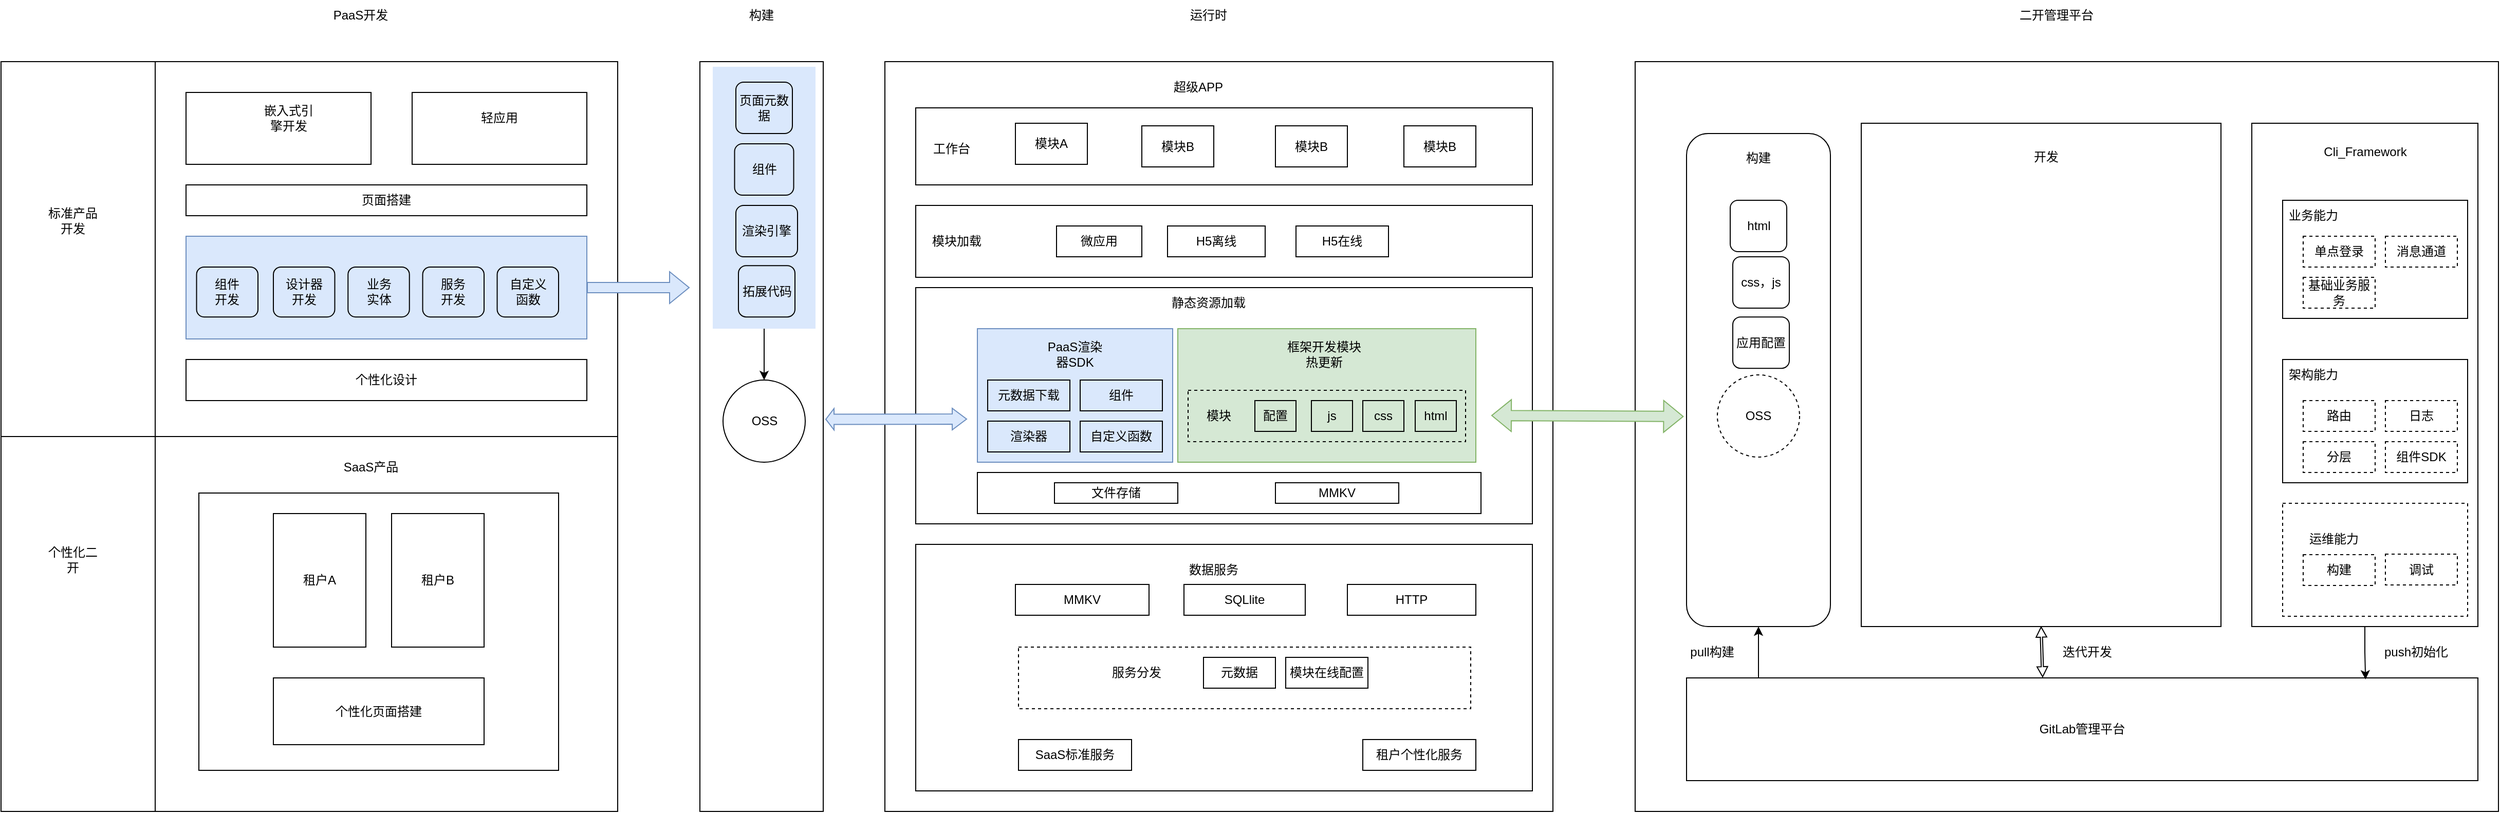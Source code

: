 <mxfile version="16.3.0" type="github">
  <diagram id="Zt27aAjr4QAj1kBU1-q1" name="Page-1">
    <mxGraphModel dx="2328" dy="1978" grid="1" gridSize="10" guides="1" tooltips="1" connect="1" arrows="1" fold="1" page="1" pageScale="1" pageWidth="827" pageHeight="1169" math="0" shadow="0">
      <root>
        <mxCell id="0" />
        <mxCell id="1" parent="0" />
        <mxCell id="z8KMi-OxLpLHsyKg0KSH-8" value="" style="rounded=0;whiteSpace=wrap;html=1;fillColor=none;" vertex="1" parent="1">
          <mxGeometry x="520" y="30" width="120" height="730" as="geometry" />
        </mxCell>
        <mxCell id="z8KMi-OxLpLHsyKg0KSH-147" value="" style="rounded=0;whiteSpace=wrap;html=1;fillColor=#dae8fc;strokeColor=none;" vertex="1" parent="1">
          <mxGeometry x="532.5" y="35" width="100" height="255" as="geometry" />
        </mxCell>
        <mxCell id="z8KMi-OxLpLHsyKg0KSH-10" value="" style="rounded=0;whiteSpace=wrap;html=1;fillColor=none;" vertex="1" parent="1">
          <mxGeometry x="700" y="30" width="650" height="730" as="geometry" />
        </mxCell>
        <mxCell id="z8KMi-OxLpLHsyKg0KSH-47" value="" style="rounded=0;whiteSpace=wrap;html=1;fillColor=none;" vertex="1" parent="1">
          <mxGeometry x="730" y="250" width="600" height="230" as="geometry" />
        </mxCell>
        <mxCell id="z8KMi-OxLpLHsyKg0KSH-82" value="" style="rounded=0;whiteSpace=wrap;html=1;fillColor=none;" vertex="1" parent="1">
          <mxGeometry x="730" y="170" width="600" height="70" as="geometry" />
        </mxCell>
        <mxCell id="z8KMi-OxLpLHsyKg0KSH-1" value="" style="rounded=0;whiteSpace=wrap;html=1;fillColor=none;" vertex="1" parent="1">
          <mxGeometry x="-160" y="30" width="600" height="730" as="geometry" />
        </mxCell>
        <mxCell id="z8KMi-OxLpLHsyKg0KSH-2" value="" style="endArrow=none;html=1;rounded=0;entryX=0;entryY=0.5;entryDx=0;entryDy=0;exitX=1;exitY=0.5;exitDx=0;exitDy=0;" edge="1" parent="1" source="z8KMi-OxLpLHsyKg0KSH-1" target="z8KMi-OxLpLHsyKg0KSH-1">
          <mxGeometry width="50" height="50" relative="1" as="geometry">
            <mxPoint x="-150" y="460" as="sourcePoint" />
            <mxPoint x="-100" y="410" as="targetPoint" />
          </mxGeometry>
        </mxCell>
        <mxCell id="z8KMi-OxLpLHsyKg0KSH-3" value="" style="endArrow=none;html=1;rounded=0;entryX=0.25;entryY=0;entryDx=0;entryDy=0;exitX=0.25;exitY=1;exitDx=0;exitDy=0;" edge="1" parent="1" source="z8KMi-OxLpLHsyKg0KSH-1" target="z8KMi-OxLpLHsyKg0KSH-1">
          <mxGeometry width="50" height="50" relative="1" as="geometry">
            <mxPoint x="-130" y="160" as="sourcePoint" />
            <mxPoint x="-80" y="110" as="targetPoint" />
          </mxGeometry>
        </mxCell>
        <mxCell id="z8KMi-OxLpLHsyKg0KSH-4" value="标准产品开发" style="text;html=1;strokeColor=none;fillColor=none;align=center;verticalAlign=middle;whiteSpace=wrap;rounded=0;" vertex="1" parent="1">
          <mxGeometry x="-120" y="170" width="60" height="30" as="geometry" />
        </mxCell>
        <mxCell id="z8KMi-OxLpLHsyKg0KSH-5" value="个性化二开" style="text;html=1;strokeColor=none;fillColor=none;align=center;verticalAlign=middle;whiteSpace=wrap;rounded=0;" vertex="1" parent="1">
          <mxGeometry x="-120" y="500" width="60" height="30" as="geometry" />
        </mxCell>
        <mxCell id="z8KMi-OxLpLHsyKg0KSH-6" value="PaaS开发" style="text;html=1;strokeColor=none;fillColor=none;align=center;verticalAlign=middle;whiteSpace=wrap;rounded=0;" vertex="1" parent="1">
          <mxGeometry x="160" y="-30" width="60" height="30" as="geometry" />
        </mxCell>
        <mxCell id="z8KMi-OxLpLHsyKg0KSH-7" value="" style="rounded=0;whiteSpace=wrap;html=1;fillColor=none;" vertex="1" parent="1">
          <mxGeometry x="20" y="60" width="180" height="70" as="geometry" />
        </mxCell>
        <mxCell id="z8KMi-OxLpLHsyKg0KSH-9" value="构建" style="text;html=1;strokeColor=none;fillColor=none;align=center;verticalAlign=middle;whiteSpace=wrap;rounded=0;" vertex="1" parent="1">
          <mxGeometry x="550" y="-30" width="60" height="30" as="geometry" />
        </mxCell>
        <mxCell id="z8KMi-OxLpLHsyKg0KSH-11" value="运行时" style="text;html=1;strokeColor=none;fillColor=none;align=center;verticalAlign=middle;whiteSpace=wrap;rounded=0;" vertex="1" parent="1">
          <mxGeometry x="985" y="-30" width="60" height="30" as="geometry" />
        </mxCell>
        <mxCell id="z8KMi-OxLpLHsyKg0KSH-12" value="嵌入式引擎开发" style="text;html=1;strokeColor=none;fillColor=none;align=center;verticalAlign=middle;whiteSpace=wrap;rounded=0;" vertex="1" parent="1">
          <mxGeometry x="90" y="70" width="60" height="30" as="geometry" />
        </mxCell>
        <mxCell id="z8KMi-OxLpLHsyKg0KSH-13" value="" style="rounded=0;whiteSpace=wrap;html=1;fillColor=none;" vertex="1" parent="1">
          <mxGeometry x="240" y="60" width="170" height="70" as="geometry" />
        </mxCell>
        <mxCell id="z8KMi-OxLpLHsyKg0KSH-14" value="轻应用" style="text;html=1;strokeColor=none;fillColor=none;align=center;verticalAlign=middle;whiteSpace=wrap;rounded=0;" vertex="1" parent="1">
          <mxGeometry x="295" y="70" width="60" height="30" as="geometry" />
        </mxCell>
        <mxCell id="z8KMi-OxLpLHsyKg0KSH-15" value="" style="rounded=0;whiteSpace=wrap;html=1;fillColor=none;" vertex="1" parent="1">
          <mxGeometry x="32.5" y="450" width="350" height="270" as="geometry" />
        </mxCell>
        <mxCell id="z8KMi-OxLpLHsyKg0KSH-16" value="SaaS产品" style="text;html=1;strokeColor=none;fillColor=none;align=center;verticalAlign=middle;whiteSpace=wrap;rounded=0;" vertex="1" parent="1">
          <mxGeometry x="170" y="410" width="60" height="30" as="geometry" />
        </mxCell>
        <mxCell id="z8KMi-OxLpLHsyKg0KSH-23" value="页面搭建" style="rounded=0;whiteSpace=wrap;html=1;fillColor=none;" vertex="1" parent="1">
          <mxGeometry x="20" y="150" width="390" height="30" as="geometry" />
        </mxCell>
        <mxCell id="z8KMi-OxLpLHsyKg0KSH-24" value="租户A" style="rounded=0;whiteSpace=wrap;html=1;fillColor=none;" vertex="1" parent="1">
          <mxGeometry x="105" y="470" width="90" height="130" as="geometry" />
        </mxCell>
        <mxCell id="z8KMi-OxLpLHsyKg0KSH-25" value="租户B" style="rounded=0;whiteSpace=wrap;html=1;fillColor=none;" vertex="1" parent="1">
          <mxGeometry x="220" y="470" width="90" height="130" as="geometry" />
        </mxCell>
        <mxCell id="z8KMi-OxLpLHsyKg0KSH-26" value="个性化页面搭建" style="rounded=0;whiteSpace=wrap;html=1;fillColor=none;" vertex="1" parent="1">
          <mxGeometry x="105" y="630" width="205" height="65" as="geometry" />
        </mxCell>
        <mxCell id="z8KMi-OxLpLHsyKg0KSH-28" value="个性化设计" style="rounded=0;whiteSpace=wrap;html=1;fillColor=none;" vertex="1" parent="1">
          <mxGeometry x="20" y="320" width="390" height="40" as="geometry" />
        </mxCell>
        <mxCell id="z8KMi-OxLpLHsyKg0KSH-29" value="页面元数据" style="rounded=1;whiteSpace=wrap;html=1;fillColor=none;" vertex="1" parent="1">
          <mxGeometry x="555" y="50" width="55" height="50" as="geometry" />
        </mxCell>
        <mxCell id="z8KMi-OxLpLHsyKg0KSH-30" value="组件" style="rounded=1;whiteSpace=wrap;html=1;fillColor=none;" vertex="1" parent="1">
          <mxGeometry x="553.75" y="110" width="57.5" height="50" as="geometry" />
        </mxCell>
        <mxCell id="z8KMi-OxLpLHsyKg0KSH-31" value="渲染引擎" style="rounded=1;whiteSpace=wrap;html=1;fillColor=none;" vertex="1" parent="1">
          <mxGeometry x="555" y="170" width="60" height="50" as="geometry" />
        </mxCell>
        <mxCell id="z8KMi-OxLpLHsyKg0KSH-17" value="" style="rounded=0;whiteSpace=wrap;html=1;fillColor=#dae8fc;strokeColor=#6c8ebf;" vertex="1" parent="1">
          <mxGeometry x="20" y="200" width="390" height="100" as="geometry" />
        </mxCell>
        <mxCell id="z8KMi-OxLpLHsyKg0KSH-18" value="组件&lt;br&gt;开发" style="rounded=1;whiteSpace=wrap;html=1;fillColor=none;" vertex="1" parent="1">
          <mxGeometry x="30.26" y="230" width="59.74" height="48.57" as="geometry" />
        </mxCell>
        <mxCell id="z8KMi-OxLpLHsyKg0KSH-32" value="设计器&lt;br&gt;开发" style="rounded=1;whiteSpace=wrap;html=1;fillColor=none;" vertex="1" parent="1">
          <mxGeometry x="105" y="230" width="59.74" height="48.57" as="geometry" />
        </mxCell>
        <mxCell id="z8KMi-OxLpLHsyKg0KSH-33" value="服务&lt;br&gt;开发" style="rounded=1;whiteSpace=wrap;html=1;fillColor=none;" vertex="1" parent="1">
          <mxGeometry x="250.26" y="230" width="59.74" height="48.57" as="geometry" />
        </mxCell>
        <mxCell id="z8KMi-OxLpLHsyKg0KSH-34" value="业务&lt;br&gt;实体" style="rounded=1;whiteSpace=wrap;html=1;fillColor=none;" vertex="1" parent="1">
          <mxGeometry x="177.63" y="230" width="59.74" height="48.57" as="geometry" />
        </mxCell>
        <mxCell id="z8KMi-OxLpLHsyKg0KSH-35" value="自定义&lt;br&gt;函数" style="rounded=1;whiteSpace=wrap;html=1;fillColor=none;" vertex="1" parent="1">
          <mxGeometry x="322.76" y="230" width="59.74" height="48.57" as="geometry" />
        </mxCell>
        <mxCell id="z8KMi-OxLpLHsyKg0KSH-36" value="拓展代码" style="rounded=1;whiteSpace=wrap;html=1;fillColor=none;" vertex="1" parent="1">
          <mxGeometry x="557.5" y="228.57" width="55" height="50" as="geometry" />
        </mxCell>
        <mxCell id="z8KMi-OxLpLHsyKg0KSH-37" value="微应用" style="rounded=0;whiteSpace=wrap;html=1;fillColor=none;" vertex="1" parent="1">
          <mxGeometry x="867" y="190" width="83" height="30" as="geometry" />
        </mxCell>
        <mxCell id="z8KMi-OxLpLHsyKg0KSH-39" value="H5在线" style="rounded=0;whiteSpace=wrap;html=1;fillColor=none;" vertex="1" parent="1">
          <mxGeometry x="1100" y="190" width="90" height="30" as="geometry" />
        </mxCell>
        <mxCell id="z8KMi-OxLpLHsyKg0KSH-41" value="H5离线" style="rounded=0;whiteSpace=wrap;html=1;fillColor=none;" vertex="1" parent="1">
          <mxGeometry x="975" y="190" width="95" height="30" as="geometry" />
        </mxCell>
        <mxCell id="z8KMi-OxLpLHsyKg0KSH-43" value="超级APP" style="text;html=1;strokeColor=none;fillColor=none;align=center;verticalAlign=middle;whiteSpace=wrap;rounded=0;" vertex="1" parent="1">
          <mxGeometry x="975" y="40" width="60" height="30" as="geometry" />
        </mxCell>
        <mxCell id="z8KMi-OxLpLHsyKg0KSH-44" value="" style="rounded=0;whiteSpace=wrap;html=1;fillColor=none;" vertex="1" parent="1">
          <mxGeometry x="730" y="75" width="600" height="75" as="geometry" />
        </mxCell>
        <mxCell id="z8KMi-OxLpLHsyKg0KSH-49" value="" style="rounded=0;whiteSpace=wrap;html=1;fillColor=none;" vertex="1" parent="1">
          <mxGeometry x="730" y="500" width="600" height="240" as="geometry" />
        </mxCell>
        <mxCell id="z8KMi-OxLpLHsyKg0KSH-51" value="静态资源加载" style="text;html=1;strokeColor=none;fillColor=none;align=center;verticalAlign=middle;whiteSpace=wrap;rounded=0;" vertex="1" parent="1">
          <mxGeometry x="970" y="250" width="90" height="29" as="geometry" />
        </mxCell>
        <mxCell id="z8KMi-OxLpLHsyKg0KSH-52" value="数据服务" style="text;html=1;strokeColor=none;fillColor=none;align=center;verticalAlign=middle;whiteSpace=wrap;rounded=0;" vertex="1" parent="1">
          <mxGeometry x="975" y="510" width="90" height="29" as="geometry" />
        </mxCell>
        <mxCell id="z8KMi-OxLpLHsyKg0KSH-54" value="" style="rounded=0;whiteSpace=wrap;html=1;fillColor=#dae8fc;strokeColor=#6c8ebf;" vertex="1" parent="1">
          <mxGeometry x="790" y="290" width="190" height="130" as="geometry" />
        </mxCell>
        <mxCell id="z8KMi-OxLpLHsyKg0KSH-55" value="PaaS渲染器SDK" style="text;html=1;strokeColor=none;fillColor=none;align=center;verticalAlign=middle;whiteSpace=wrap;rounded=0;" vertex="1" parent="1">
          <mxGeometry x="855" y="300" width="60" height="30" as="geometry" />
        </mxCell>
        <mxCell id="z8KMi-OxLpLHsyKg0KSH-56" value="元数据下载" style="rounded=0;whiteSpace=wrap;html=1;fillColor=none;" vertex="1" parent="1">
          <mxGeometry x="800" y="340" width="80" height="30" as="geometry" />
        </mxCell>
        <mxCell id="z8KMi-OxLpLHsyKg0KSH-58" value="OSS" style="ellipse;whiteSpace=wrap;html=1;aspect=fixed;fillColor=none;" vertex="1" parent="1">
          <mxGeometry x="542.5" y="340" width="80" height="80" as="geometry" />
        </mxCell>
        <mxCell id="z8KMi-OxLpLHsyKg0KSH-59" value="" style="rounded=0;whiteSpace=wrap;html=1;fillColor=none;" vertex="1" parent="1">
          <mxGeometry x="790" y="430" width="490" height="40" as="geometry" />
        </mxCell>
        <mxCell id="z8KMi-OxLpLHsyKg0KSH-60" value="文件存储" style="rounded=0;whiteSpace=wrap;html=1;fillColor=none;" vertex="1" parent="1">
          <mxGeometry x="865" y="440" width="120" height="20" as="geometry" />
        </mxCell>
        <mxCell id="z8KMi-OxLpLHsyKg0KSH-61" value="MMKV" style="rounded=0;whiteSpace=wrap;html=1;fillColor=none;" vertex="1" parent="1">
          <mxGeometry x="1080" y="440" width="120" height="20" as="geometry" />
        </mxCell>
        <mxCell id="z8KMi-OxLpLHsyKg0KSH-64" value="热更新模块管理" style="text;html=1;strokeColor=none;fillColor=none;align=center;verticalAlign=middle;whiteSpace=wrap;rounded=0;" vertex="1" parent="1">
          <mxGeometry x="1110" y="300" width="60" height="30" as="geometry" />
        </mxCell>
        <mxCell id="z8KMi-OxLpLHsyKg0KSH-65" value="组件" style="rounded=0;whiteSpace=wrap;html=1;fillColor=none;" vertex="1" parent="1">
          <mxGeometry x="890" y="340" width="80" height="30" as="geometry" />
        </mxCell>
        <mxCell id="z8KMi-OxLpLHsyKg0KSH-67" value="渲染器" style="rounded=0;whiteSpace=wrap;html=1;fillColor=none;" vertex="1" parent="1">
          <mxGeometry x="800" y="380" width="80" height="30" as="geometry" />
        </mxCell>
        <mxCell id="z8KMi-OxLpLHsyKg0KSH-68" value="自定义函数" style="rounded=0;whiteSpace=wrap;html=1;fillColor=none;" vertex="1" parent="1">
          <mxGeometry x="890" y="380" width="80" height="30" as="geometry" />
        </mxCell>
        <mxCell id="z8KMi-OxLpLHsyKg0KSH-74" value="工作台" style="text;html=1;strokeColor=none;fillColor=none;align=center;verticalAlign=middle;whiteSpace=wrap;rounded=0;" vertex="1" parent="1">
          <mxGeometry x="740" y="90" width="50" height="50" as="geometry" />
        </mxCell>
        <mxCell id="z8KMi-OxLpLHsyKg0KSH-75" value="模块A" style="rounded=0;whiteSpace=wrap;html=1;fillColor=none;" vertex="1" parent="1">
          <mxGeometry x="827" y="90" width="70" height="40" as="geometry" />
        </mxCell>
        <mxCell id="z8KMi-OxLpLHsyKg0KSH-76" value="模块B" style="rounded=0;whiteSpace=wrap;html=1;fillColor=none;" vertex="1" parent="1">
          <mxGeometry x="950" y="92.5" width="70" height="40" as="geometry" />
        </mxCell>
        <mxCell id="z8KMi-OxLpLHsyKg0KSH-77" value="模块B" style="rounded=0;whiteSpace=wrap;html=1;fillColor=none;" vertex="1" parent="1">
          <mxGeometry x="1080" y="92.5" width="70" height="40" as="geometry" />
        </mxCell>
        <mxCell id="z8KMi-OxLpLHsyKg0KSH-80" value="模块B" style="rounded=0;whiteSpace=wrap;html=1;fillColor=none;" vertex="1" parent="1">
          <mxGeometry x="1205" y="92.5" width="70" height="40" as="geometry" />
        </mxCell>
        <mxCell id="z8KMi-OxLpLHsyKg0KSH-83" value="模块加载" style="text;html=1;strokeColor=none;fillColor=none;align=center;verticalAlign=middle;whiteSpace=wrap;rounded=0;" vertex="1" parent="1">
          <mxGeometry x="740" y="190" width="60" height="30" as="geometry" />
        </mxCell>
        <mxCell id="z8KMi-OxLpLHsyKg0KSH-85" value="" style="shape=flexArrow;endArrow=classic;startArrow=classic;html=1;rounded=0;exitX=1.017;exitY=0.477;exitDx=0;exitDy=0;exitPerimeter=0;endWidth=10;endSize=4.33;startWidth=10;startSize=2.33;fillColor=#dae8fc;strokeColor=#6c8ebf;" edge="1" parent="1" source="z8KMi-OxLpLHsyKg0KSH-8">
          <mxGeometry width="100" height="100" relative="1" as="geometry">
            <mxPoint x="660" y="460" as="sourcePoint" />
            <mxPoint x="780" y="378" as="targetPoint" />
          </mxGeometry>
        </mxCell>
        <mxCell id="z8KMi-OxLpLHsyKg0KSH-63" value="" style="rounded=0;whiteSpace=wrap;html=1;fillColor=#d5e8d4;strokeColor=#82b366;" vertex="1" parent="1">
          <mxGeometry x="985" y="290" width="290" height="130" as="geometry" />
        </mxCell>
        <mxCell id="z8KMi-OxLpLHsyKg0KSH-93" value="" style="group" vertex="1" connectable="0" parent="1">
          <mxGeometry x="995" y="350" width="270" height="50" as="geometry" />
        </mxCell>
        <mxCell id="z8KMi-OxLpLHsyKg0KSH-89" value="" style="rounded=0;whiteSpace=wrap;html=1;fillColor=none;dashed=1;" vertex="1" parent="z8KMi-OxLpLHsyKg0KSH-93">
          <mxGeometry width="270" height="50" as="geometry" />
        </mxCell>
        <mxCell id="z8KMi-OxLpLHsyKg0KSH-69" value="配置" style="rounded=0;whiteSpace=wrap;html=1;fillColor=none;" vertex="1" parent="z8KMi-OxLpLHsyKg0KSH-93">
          <mxGeometry x="65" y="10" width="40" height="30" as="geometry" />
        </mxCell>
        <mxCell id="z8KMi-OxLpLHsyKg0KSH-86" value="js" style="rounded=0;whiteSpace=wrap;html=1;fillColor=none;" vertex="1" parent="z8KMi-OxLpLHsyKg0KSH-93">
          <mxGeometry x="120" y="10" width="40" height="30" as="geometry" />
        </mxCell>
        <mxCell id="z8KMi-OxLpLHsyKg0KSH-87" value="css" style="rounded=0;whiteSpace=wrap;html=1;fillColor=none;" vertex="1" parent="z8KMi-OxLpLHsyKg0KSH-93">
          <mxGeometry x="170" y="10" width="40" height="30" as="geometry" />
        </mxCell>
        <mxCell id="z8KMi-OxLpLHsyKg0KSH-88" value="html" style="rounded=0;whiteSpace=wrap;html=1;fillColor=none;" vertex="1" parent="z8KMi-OxLpLHsyKg0KSH-93">
          <mxGeometry x="221" y="10" width="40" height="30" as="geometry" />
        </mxCell>
        <mxCell id="z8KMi-OxLpLHsyKg0KSH-90" value="模块" style="text;html=1;strokeColor=none;fillColor=none;align=center;verticalAlign=middle;whiteSpace=wrap;rounded=0;" vertex="1" parent="z8KMi-OxLpLHsyKg0KSH-93">
          <mxGeometry x="15" y="10" width="30" height="30" as="geometry" />
        </mxCell>
        <mxCell id="z8KMi-OxLpLHsyKg0KSH-94" value="MMKV" style="rounded=0;whiteSpace=wrap;html=1;fillColor=none;" vertex="1" parent="1">
          <mxGeometry x="827" y="539" width="130" height="30" as="geometry" />
        </mxCell>
        <mxCell id="z8KMi-OxLpLHsyKg0KSH-96" value="SQLlite" style="rounded=0;whiteSpace=wrap;html=1;fillColor=none;" vertex="1" parent="1">
          <mxGeometry x="991" y="539" width="118" height="30" as="geometry" />
        </mxCell>
        <mxCell id="z8KMi-OxLpLHsyKg0KSH-97" value="HTTP" style="rounded=0;whiteSpace=wrap;html=1;fillColor=none;" vertex="1" parent="1">
          <mxGeometry x="1150" y="539" width="125" height="30" as="geometry" />
        </mxCell>
        <mxCell id="z8KMi-OxLpLHsyKg0KSH-98" value="" style="rounded=0;whiteSpace=wrap;html=1;dashed=1;fillColor=none;" vertex="1" parent="1">
          <mxGeometry x="830" y="600" width="440" height="60" as="geometry" />
        </mxCell>
        <mxCell id="z8KMi-OxLpLHsyKg0KSH-99" value="服务分发" style="text;html=1;strokeColor=none;fillColor=none;align=center;verticalAlign=middle;whiteSpace=wrap;rounded=0;" vertex="1" parent="1">
          <mxGeometry x="915" y="610" width="60" height="30" as="geometry" />
        </mxCell>
        <mxCell id="z8KMi-OxLpLHsyKg0KSH-100" value="元数据" style="rounded=0;whiteSpace=wrap;html=1;fillColor=none;" vertex="1" parent="1">
          <mxGeometry x="1010" y="610" width="70" height="30" as="geometry" />
        </mxCell>
        <mxCell id="z8KMi-OxLpLHsyKg0KSH-101" value="模块在线配置" style="rounded=0;whiteSpace=wrap;html=1;fillColor=none;" vertex="1" parent="1">
          <mxGeometry x="1090" y="610" width="80" height="30" as="geometry" />
        </mxCell>
        <mxCell id="z8KMi-OxLpLHsyKg0KSH-102" value="SaaS标准服务" style="rounded=0;whiteSpace=wrap;html=1;fillColor=none;" vertex="1" parent="1">
          <mxGeometry x="830" y="690" width="110" height="30" as="geometry" />
        </mxCell>
        <mxCell id="z8KMi-OxLpLHsyKg0KSH-103" value="租户个性化服务" style="rounded=0;whiteSpace=wrap;html=1;fillColor=none;" vertex="1" parent="1">
          <mxGeometry x="1165" y="690" width="110" height="30" as="geometry" />
        </mxCell>
        <mxCell id="z8KMi-OxLpLHsyKg0KSH-104" value="框架开发模块热更新" style="text;html=1;strokeColor=none;fillColor=none;align=center;verticalAlign=middle;whiteSpace=wrap;rounded=0;" vertex="1" parent="1">
          <mxGeometry x="1085" y="300" width="85" height="30" as="geometry" />
        </mxCell>
        <mxCell id="z8KMi-OxLpLHsyKg0KSH-105" value="" style="rounded=0;whiteSpace=wrap;html=1;fillColor=none;" vertex="1" parent="1">
          <mxGeometry x="1430" y="30" width="840" height="730" as="geometry" />
        </mxCell>
        <mxCell id="z8KMi-OxLpLHsyKg0KSH-107" value="" style="shape=flexArrow;endArrow=classic;startArrow=classic;html=1;rounded=0;fillColor=#d5e8d4;strokeColor=#82b366;entryX=-0.02;entryY=0.574;entryDx=0;entryDy=0;entryPerimeter=0;" edge="1" parent="1" target="z8KMi-OxLpLHsyKg0KSH-109">
          <mxGeometry width="100" height="100" relative="1" as="geometry">
            <mxPoint x="1290" y="374.5" as="sourcePoint" />
            <mxPoint x="1420" y="374.5" as="targetPoint" />
          </mxGeometry>
        </mxCell>
        <mxCell id="z8KMi-OxLpLHsyKg0KSH-109" value="" style="rounded=1;whiteSpace=wrap;html=1;fillColor=none;" vertex="1" parent="1">
          <mxGeometry x="1480" y="100" width="140" height="480" as="geometry" />
        </mxCell>
        <mxCell id="z8KMi-OxLpLHsyKg0KSH-110" value="二开管理平台" style="text;html=1;strokeColor=none;fillColor=none;align=center;verticalAlign=middle;whiteSpace=wrap;rounded=0;" vertex="1" parent="1">
          <mxGeometry x="1780" y="-30" width="120" height="30" as="geometry" />
        </mxCell>
        <mxCell id="z8KMi-OxLpLHsyKg0KSH-111" value="GitLab管理平台" style="rounded=0;whiteSpace=wrap;html=1;fillColor=none;" vertex="1" parent="1">
          <mxGeometry x="1480" y="630" width="770" height="100" as="geometry" />
        </mxCell>
        <mxCell id="z8KMi-OxLpLHsyKg0KSH-141" style="edgeStyle=orthogonalEdgeStyle;rounded=0;orthogonalLoop=1;jettySize=auto;html=1;entryX=0.858;entryY=0.015;entryDx=0;entryDy=0;entryPerimeter=0;" edge="1" parent="1" source="z8KMi-OxLpLHsyKg0KSH-112" target="z8KMi-OxLpLHsyKg0KSH-111">
          <mxGeometry relative="1" as="geometry" />
        </mxCell>
        <mxCell id="z8KMi-OxLpLHsyKg0KSH-112" value="" style="rounded=0;whiteSpace=wrap;html=1;fillColor=none;" vertex="1" parent="1">
          <mxGeometry x="2030" y="90" width="220" height="490" as="geometry" />
        </mxCell>
        <mxCell id="z8KMi-OxLpLHsyKg0KSH-113" value="Cli_Framework" style="text;html=1;strokeColor=none;fillColor=none;align=center;verticalAlign=middle;whiteSpace=wrap;rounded=0;" vertex="1" parent="1">
          <mxGeometry x="2092.5" y="100" width="95" height="35" as="geometry" />
        </mxCell>
        <mxCell id="z8KMi-OxLpLHsyKg0KSH-114" value="" style="rounded=0;whiteSpace=wrap;html=1;fillColor=none;" vertex="1" parent="1">
          <mxGeometry x="2060" y="165" width="180" height="115" as="geometry" />
        </mxCell>
        <mxCell id="z8KMi-OxLpLHsyKg0KSH-116" value="业务能力" style="text;html=1;strokeColor=none;fillColor=none;align=center;verticalAlign=middle;whiteSpace=wrap;rounded=0;" vertex="1" parent="1">
          <mxGeometry x="2060" y="165" width="60" height="30" as="geometry" />
        </mxCell>
        <mxCell id="z8KMi-OxLpLHsyKg0KSH-118" value="" style="rounded=0;whiteSpace=wrap;html=1;fillColor=none;" vertex="1" parent="1">
          <mxGeometry x="2060" y="320" width="180" height="120" as="geometry" />
        </mxCell>
        <mxCell id="z8KMi-OxLpLHsyKg0KSH-119" value="单点登录" style="rounded=0;whiteSpace=wrap;html=1;fillColor=none;dashed=1;" vertex="1" parent="1">
          <mxGeometry x="2080" y="200" width="70" height="30" as="geometry" />
        </mxCell>
        <mxCell id="z8KMi-OxLpLHsyKg0KSH-120" value="消息通道" style="rounded=0;whiteSpace=wrap;html=1;fillColor=none;dashed=1;" vertex="1" parent="1">
          <mxGeometry x="2160" y="200" width="70" height="30" as="geometry" />
        </mxCell>
        <mxCell id="z8KMi-OxLpLHsyKg0KSH-122" value="基础业务服务" style="rounded=0;whiteSpace=wrap;html=1;fillColor=none;dashed=1;" vertex="1" parent="1">
          <mxGeometry x="2080" y="240" width="70" height="30" as="geometry" />
        </mxCell>
        <mxCell id="z8KMi-OxLpLHsyKg0KSH-125" value="架构能力" style="text;html=1;strokeColor=none;fillColor=none;align=center;verticalAlign=middle;whiteSpace=wrap;rounded=0;dashed=1;" vertex="1" parent="1">
          <mxGeometry x="2060" y="320" width="60" height="30" as="geometry" />
        </mxCell>
        <mxCell id="z8KMi-OxLpLHsyKg0KSH-126" value="" style="rounded=0;whiteSpace=wrap;html=1;dashed=1;fillColor=none;" vertex="1" parent="1">
          <mxGeometry x="2060" y="460" width="180" height="110" as="geometry" />
        </mxCell>
        <mxCell id="z8KMi-OxLpLHsyKg0KSH-127" value="运维能力" style="text;html=1;strokeColor=none;fillColor=none;align=center;verticalAlign=middle;whiteSpace=wrap;rounded=0;dashed=1;" vertex="1" parent="1">
          <mxGeometry x="2080" y="480" width="60" height="30" as="geometry" />
        </mxCell>
        <mxCell id="z8KMi-OxLpLHsyKg0KSH-128" value="路由" style="rounded=0;whiteSpace=wrap;html=1;dashed=1;fillColor=none;" vertex="1" parent="1">
          <mxGeometry x="2080" y="360" width="70" height="30" as="geometry" />
        </mxCell>
        <mxCell id="z8KMi-OxLpLHsyKg0KSH-129" value="日志" style="rounded=0;whiteSpace=wrap;html=1;dashed=1;fillColor=none;" vertex="1" parent="1">
          <mxGeometry x="2160" y="360" width="70" height="30" as="geometry" />
        </mxCell>
        <mxCell id="z8KMi-OxLpLHsyKg0KSH-130" value="分层" style="rounded=0;whiteSpace=wrap;html=1;dashed=1;fillColor=none;" vertex="1" parent="1">
          <mxGeometry x="2080" y="400" width="70" height="30" as="geometry" />
        </mxCell>
        <mxCell id="z8KMi-OxLpLHsyKg0KSH-131" value="组件SDK" style="rounded=0;whiteSpace=wrap;html=1;dashed=1;fillColor=none;" vertex="1" parent="1">
          <mxGeometry x="2160" y="400" width="70" height="30" as="geometry" />
        </mxCell>
        <mxCell id="z8KMi-OxLpLHsyKg0KSH-132" value="构建" style="rounded=0;whiteSpace=wrap;html=1;dashed=1;fillColor=none;" vertex="1" parent="1">
          <mxGeometry x="2080" y="510" width="70" height="30" as="geometry" />
        </mxCell>
        <mxCell id="z8KMi-OxLpLHsyKg0KSH-133" value="调试" style="rounded=0;whiteSpace=wrap;html=1;dashed=1;fillColor=none;" vertex="1" parent="1">
          <mxGeometry x="2160" y="509.5" width="70" height="30" as="geometry" />
        </mxCell>
        <mxCell id="z8KMi-OxLpLHsyKg0KSH-134" value="构建" style="text;html=1;strokeColor=none;fillColor=none;align=center;verticalAlign=middle;whiteSpace=wrap;rounded=0;dashed=1;" vertex="1" parent="1">
          <mxGeometry x="1520" y="109" width="60" height="30" as="geometry" />
        </mxCell>
        <mxCell id="z8KMi-OxLpLHsyKg0KSH-135" value="OSS" style="ellipse;whiteSpace=wrap;html=1;aspect=fixed;dashed=1;fillColor=none;" vertex="1" parent="1">
          <mxGeometry x="1510" y="335" width="80" height="80" as="geometry" />
        </mxCell>
        <mxCell id="z8KMi-OxLpLHsyKg0KSH-136" value="html" style="rounded=1;whiteSpace=wrap;html=1;fillColor=none;" vertex="1" parent="1">
          <mxGeometry x="1522.5" y="165" width="55" height="50" as="geometry" />
        </mxCell>
        <mxCell id="z8KMi-OxLpLHsyKg0KSH-137" value="css，js" style="rounded=1;whiteSpace=wrap;html=1;fillColor=none;" vertex="1" parent="1">
          <mxGeometry x="1525" y="220" width="55" height="50" as="geometry" />
        </mxCell>
        <mxCell id="z8KMi-OxLpLHsyKg0KSH-138" value="应用配置" style="rounded=1;whiteSpace=wrap;html=1;fillColor=none;" vertex="1" parent="1">
          <mxGeometry x="1525" y="278.57" width="55" height="50" as="geometry" />
        </mxCell>
        <mxCell id="z8KMi-OxLpLHsyKg0KSH-139" value="" style="rounded=0;whiteSpace=wrap;html=1;fillColor=none;" vertex="1" parent="1">
          <mxGeometry x="1650" y="90" width="350" height="490" as="geometry" />
        </mxCell>
        <mxCell id="z8KMi-OxLpLHsyKg0KSH-140" value="开发" style="text;html=1;strokeColor=none;fillColor=none;align=center;verticalAlign=middle;whiteSpace=wrap;rounded=0;" vertex="1" parent="1">
          <mxGeometry x="1800" y="108" width="60" height="30" as="geometry" />
        </mxCell>
        <mxCell id="z8KMi-OxLpLHsyKg0KSH-142" value="push初始化" style="text;html=1;strokeColor=none;fillColor=none;align=center;verticalAlign=middle;whiteSpace=wrap;rounded=0;" vertex="1" parent="1">
          <mxGeometry x="2150" y="590" width="80" height="30" as="geometry" />
        </mxCell>
        <mxCell id="z8KMi-OxLpLHsyKg0KSH-143" value="" style="shape=flexArrow;endArrow=classic;startArrow=classic;html=1;rounded=0;entryX=0.5;entryY=1;entryDx=0;entryDy=0;exitX=0.45;exitY=-0.006;exitDx=0;exitDy=0;exitPerimeter=0;width=2.105;endSize=2.937;startWidth=7.258;startSize=2.937;endWidth=7.258;" edge="1" parent="1" source="z8KMi-OxLpLHsyKg0KSH-111" target="z8KMi-OxLpLHsyKg0KSH-139">
          <mxGeometry width="100" height="100" relative="1" as="geometry">
            <mxPoint x="1815" y="620" as="sourcePoint" />
            <mxPoint x="1915" y="520" as="targetPoint" />
          </mxGeometry>
        </mxCell>
        <mxCell id="z8KMi-OxLpLHsyKg0KSH-144" value="迭代开发" style="text;html=1;strokeColor=none;fillColor=none;align=center;verticalAlign=middle;whiteSpace=wrap;rounded=0;" vertex="1" parent="1">
          <mxGeometry x="1840" y="590" width="60" height="30" as="geometry" />
        </mxCell>
        <mxCell id="z8KMi-OxLpLHsyKg0KSH-145" value="" style="endArrow=classic;html=1;rounded=0;entryX=0.5;entryY=1;entryDx=0;entryDy=0;" edge="1" parent="1" target="z8KMi-OxLpLHsyKg0KSH-109">
          <mxGeometry width="50" height="50" relative="1" as="geometry">
            <mxPoint x="1550" y="630" as="sourcePoint" />
            <mxPoint x="1570" y="590" as="targetPoint" />
          </mxGeometry>
        </mxCell>
        <mxCell id="z8KMi-OxLpLHsyKg0KSH-146" value="pull构建" style="text;html=1;strokeColor=none;fillColor=none;align=center;verticalAlign=middle;whiteSpace=wrap;rounded=0;" vertex="1" parent="1">
          <mxGeometry x="1480" y="590" width="50" height="30" as="geometry" />
        </mxCell>
        <mxCell id="z8KMi-OxLpLHsyKg0KSH-148" value="" style="shape=flexArrow;endArrow=classic;html=1;rounded=0;exitX=1;exitY=0.5;exitDx=0;exitDy=0;fillColor=#dae8fc;strokeColor=#6c8ebf;" edge="1" parent="1" source="z8KMi-OxLpLHsyKg0KSH-17">
          <mxGeometry width="50" height="50" relative="1" as="geometry">
            <mxPoint x="420" y="270" as="sourcePoint" />
            <mxPoint x="510" y="250" as="targetPoint" />
          </mxGeometry>
        </mxCell>
        <mxCell id="z8KMi-OxLpLHsyKg0KSH-149" value="" style="endArrow=classic;html=1;rounded=0;exitX=0.5;exitY=1;exitDx=0;exitDy=0;entryX=0.5;entryY=0;entryDx=0;entryDy=0;" edge="1" parent="1" source="z8KMi-OxLpLHsyKg0KSH-147" target="z8KMi-OxLpLHsyKg0KSH-58">
          <mxGeometry width="50" height="50" relative="1" as="geometry">
            <mxPoint x="570" y="340" as="sourcePoint" />
            <mxPoint x="620" y="290" as="targetPoint" />
          </mxGeometry>
        </mxCell>
      </root>
    </mxGraphModel>
  </diagram>
</mxfile>

